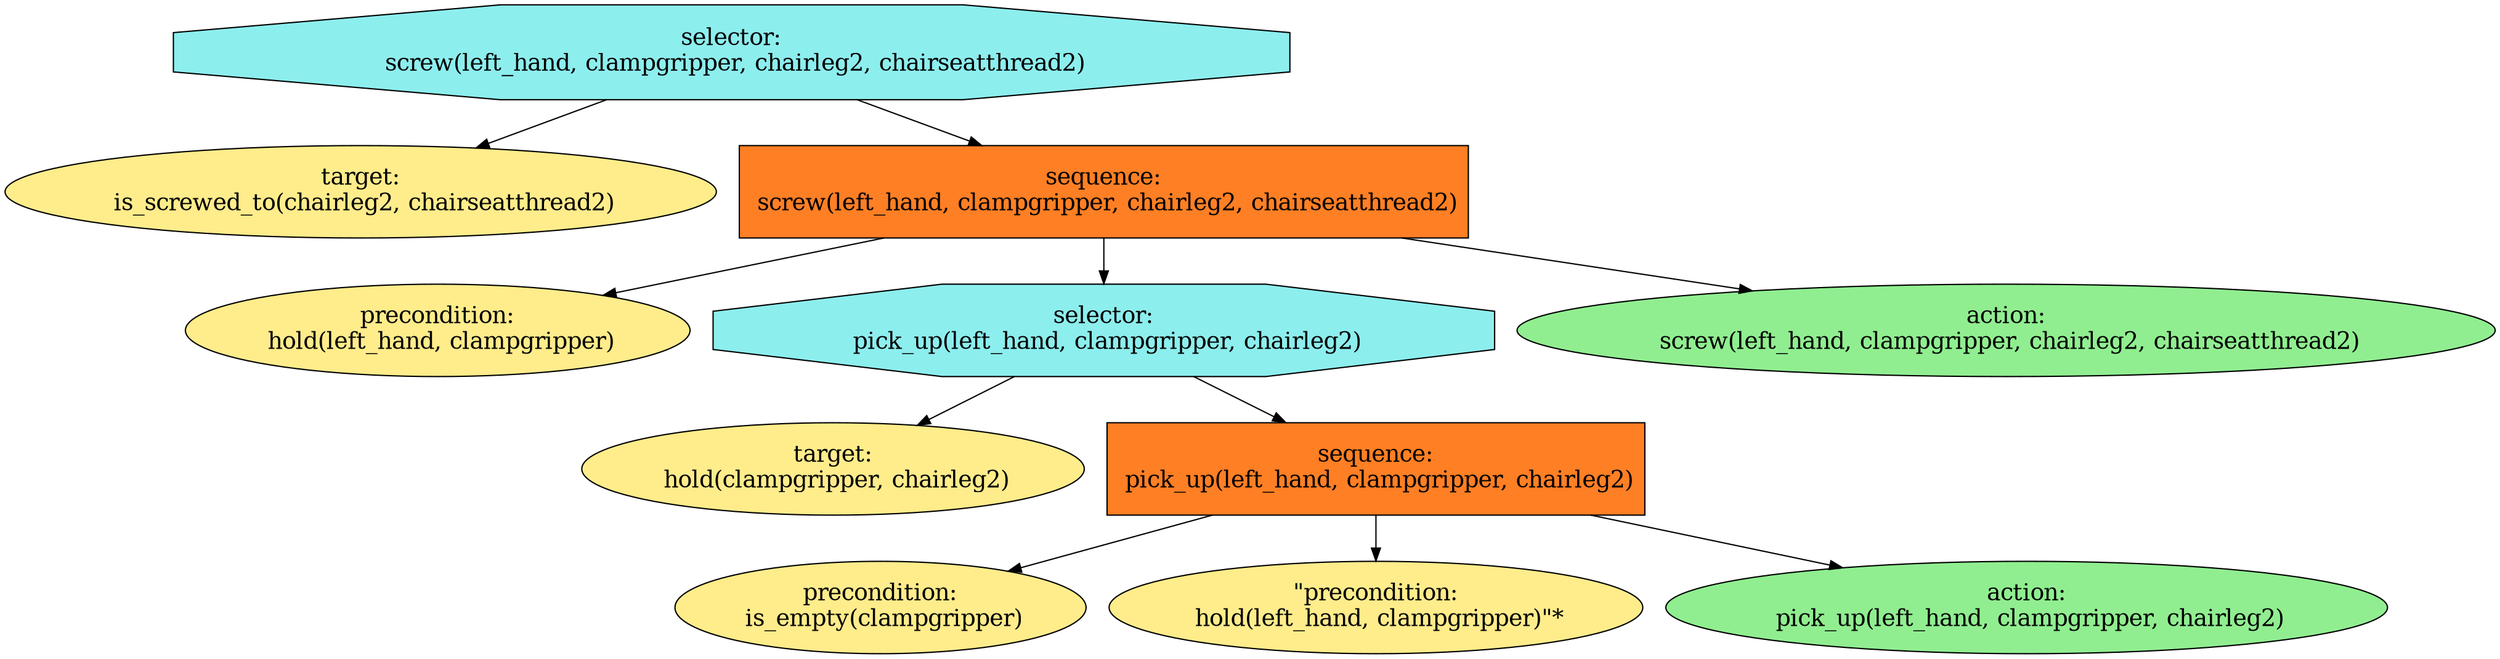 digraph pastafarianism {
ordering=out;
graph [fontname="times-roman"];
node [fontname="times-roman"];
edge [fontname="times-roman"];
"selector:
 screw(left_hand, clampgripper, chairleg2, chairseatthread2)" [fillcolor=darkslategray2, fontcolor=black, fontsize=18, label="selector:
 screw(left_hand, clampgripper, chairleg2, chairseatthread2)", shape=octagon, style=filled];
"target:
 is_screwed_to(chairleg2, chairseatthread2)" [fillcolor=lightgoldenrod1, fontcolor=black, fontsize=18, height=1.0, label="target:
 is_screwed_to(chairleg2, chairseatthread2)", shape=ellipse, style=filled];
"selector:
 screw(left_hand, clampgripper, chairleg2, chairseatthread2)" -> "target:
 is_screwed_to(chairleg2, chairseatthread2)";
"sequence:
 screw(left_hand, clampgripper, chairleg2, chairseatthread2)" [fillcolor=chocolate1, fontcolor=black, fontsize=18, height=1.0, label="sequence:
 screw(left_hand, clampgripper, chairleg2, chairseatthread2)", shape=box, style=filled];
"selector:
 screw(left_hand, clampgripper, chairleg2, chairseatthread2)" -> "sequence:
 screw(left_hand, clampgripper, chairleg2, chairseatthread2)";
"precondition:
 hold(left_hand, clampgripper)" [fillcolor=lightgoldenrod1, fontcolor=black, fontsize=18, height=1.0, label="precondition:
 hold(left_hand, clampgripper)", shape=ellipse, style=filled];
"sequence:
 screw(left_hand, clampgripper, chairleg2, chairseatthread2)" -> "precondition:
 hold(left_hand, clampgripper)";
"selector:
 pick_up(left_hand, clampgripper, chairleg2)" [fillcolor=darkslategray2, fontcolor=black, fontsize=18, height=1.0, label="selector:
 pick_up(left_hand, clampgripper, chairleg2)", shape=octagon, style=filled];
"sequence:
 screw(left_hand, clampgripper, chairleg2, chairseatthread2)" -> "selector:
 pick_up(left_hand, clampgripper, chairleg2)";
"target:
 hold(clampgripper, chairleg2)" [fillcolor=lightgoldenrod1, fontcolor=black, fontsize=18, height=1.0, label="target:
 hold(clampgripper, chairleg2)", shape=ellipse, style=filled];
"selector:
 pick_up(left_hand, clampgripper, chairleg2)" -> "target:
 hold(clampgripper, chairleg2)";
"sequence:
 pick_up(left_hand, clampgripper, chairleg2)" [fillcolor=chocolate1, fontcolor=black, fontsize=18, height=1.0, label="sequence:
 pick_up(left_hand, clampgripper, chairleg2)", shape=box, style=filled];
"selector:
 pick_up(left_hand, clampgripper, chairleg2)" -> "sequence:
 pick_up(left_hand, clampgripper, chairleg2)";
"precondition:
 is_empty(clampgripper)" [fillcolor=lightgoldenrod1, fontcolor=black, fontsize=18, height=1.0, label="precondition:
 is_empty(clampgripper)", shape=ellipse, style=filled];
"sequence:
 pick_up(left_hand, clampgripper, chairleg2)" -> "precondition:
 is_empty(clampgripper)";
"\"precondition:\n hold(left_hand, clampgripper)\"*" [fillcolor=lightgoldenrod1, fontcolor=black, fontsize=18, height=1.0, label="\"precondition:\n hold(left_hand, clampgripper)\"*", shape=ellipse, style=filled];
"sequence:
 pick_up(left_hand, clampgripper, chairleg2)" -> "\"precondition:\n hold(left_hand, clampgripper)\"*";
"action:
 pick_up(left_hand, clampgripper, chairleg2)" [fillcolor=lightgreen, fontcolor=black, fontsize=18, height=1.0, label="action:
 pick_up(left_hand, clampgripper, chairleg2)", shape=ellipse, style=filled];
"sequence:
 pick_up(left_hand, clampgripper, chairleg2)" -> "action:
 pick_up(left_hand, clampgripper, chairleg2)";
"action:
 screw(left_hand, clampgripper, chairleg2, chairseatthread2)" [fillcolor=lightgreen, fontcolor=black, fontsize=18, height=1.0, label="action:
 screw(left_hand, clampgripper, chairleg2, chairseatthread2)", shape=ellipse, style=filled];
"sequence:
 screw(left_hand, clampgripper, chairleg2, chairseatthread2)" -> "action:
 screw(left_hand, clampgripper, chairleg2, chairseatthread2)";
}
